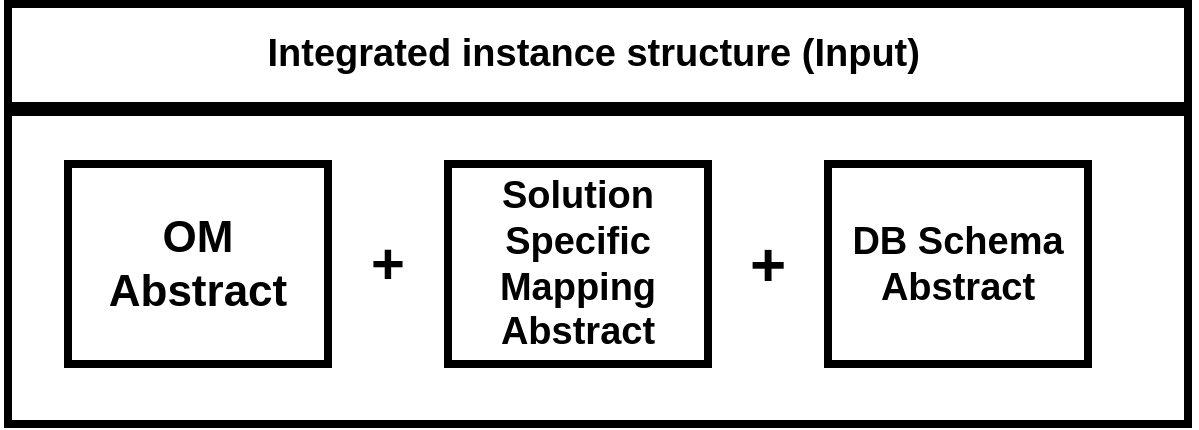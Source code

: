 <mxfile version="20.8.16" type="device"><diagram name="Page-1" id="2_TgImZ6xxd1EfxkWBvw"><mxGraphModel dx="954" dy="608" grid="1" gridSize="10" guides="1" tooltips="1" connect="1" arrows="1" fold="1" page="1" pageScale="1" pageWidth="850" pageHeight="1100" math="0" shadow="0"><root><mxCell id="0"/><mxCell id="1" parent="0"/><mxCell id="Bf3KUr7pe1-R05VfP_Fv-1" value="" style="rounded=0;whiteSpace=wrap;html=1;fillColor=none;strokeWidth=4;" vertex="1" parent="1"><mxGeometry x="150" y="100" width="590" height="210" as="geometry"/></mxCell><mxCell id="Bf3KUr7pe1-R05VfP_Fv-2" value="&lt;b&gt;&lt;font style=&quot;font-size: 19px;&quot;&gt;Integrated instance structure (Input)&amp;nbsp;&lt;/font&gt;&lt;/b&gt;" style="text;html=1;strokeColor=none;fillColor=none;align=center;verticalAlign=middle;whiteSpace=wrap;rounded=0;" vertex="1" parent="1"><mxGeometry x="276.5" y="110" width="337" height="30" as="geometry"/></mxCell><mxCell id="Bf3KUr7pe1-R05VfP_Fv-3" value="" style="endArrow=none;html=1;rounded=0;fontSize=16;exitX=0;exitY=0.25;exitDx=0;exitDy=0;entryX=1;entryY=0.25;entryDx=0;entryDy=0;strokeWidth=7;" edge="1" parent="1" source="Bf3KUr7pe1-R05VfP_Fv-1" target="Bf3KUr7pe1-R05VfP_Fv-1"><mxGeometry width="50" height="50" relative="1" as="geometry"><mxPoint x="200" y="210" as="sourcePoint"/><mxPoint x="250" y="160" as="targetPoint"/></mxGeometry></mxCell><mxCell id="Bf3KUr7pe1-R05VfP_Fv-4" value="&lt;b style=&quot;font-size: 22px;&quot;&gt;OM &lt;br&gt;Abstract&lt;/b&gt;" style="rounded=0;whiteSpace=wrap;html=1;strokeWidth=4;fontSize=19;fillColor=none;" vertex="1" parent="1"><mxGeometry x="180" y="180" width="130" height="100" as="geometry"/></mxCell><mxCell id="Bf3KUr7pe1-R05VfP_Fv-5" value="&lt;b&gt;Solution Specific Mapping Abstract&lt;/b&gt;" style="rounded=0;whiteSpace=wrap;html=1;strokeWidth=4;fontSize=19;fillColor=none;" vertex="1" parent="1"><mxGeometry x="370" y="180" width="130" height="100" as="geometry"/></mxCell><mxCell id="Bf3KUr7pe1-R05VfP_Fv-6" value="&lt;b&gt;DB Schema Abstract&lt;/b&gt;" style="rounded=0;whiteSpace=wrap;html=1;strokeWidth=4;fontSize=19;fillColor=none;" vertex="1" parent="1"><mxGeometry x="560" y="180" width="130" height="100" as="geometry"/></mxCell><mxCell id="Bf3KUr7pe1-R05VfP_Fv-7" value="&lt;b&gt;&lt;font style=&quot;font-size: 29px;&quot;&gt;+&lt;/font&gt;&lt;/b&gt;" style="text;html=1;strokeColor=none;fillColor=none;align=center;verticalAlign=middle;whiteSpace=wrap;rounded=0;fontSize=22;" vertex="1" parent="1"><mxGeometry x="310" y="215" width="60" height="30" as="geometry"/></mxCell><mxCell id="Bf3KUr7pe1-R05VfP_Fv-8" value="&lt;b&gt;&lt;font style=&quot;font-size: 31px;&quot;&gt;+&lt;/font&gt;&lt;/b&gt;" style="text;html=1;strokeColor=none;fillColor=none;align=center;verticalAlign=middle;whiteSpace=wrap;rounded=0;fontSize=22;" vertex="1" parent="1"><mxGeometry x="500" y="215" width="60" height="30" as="geometry"/></mxCell></root></mxGraphModel></diagram></mxfile>